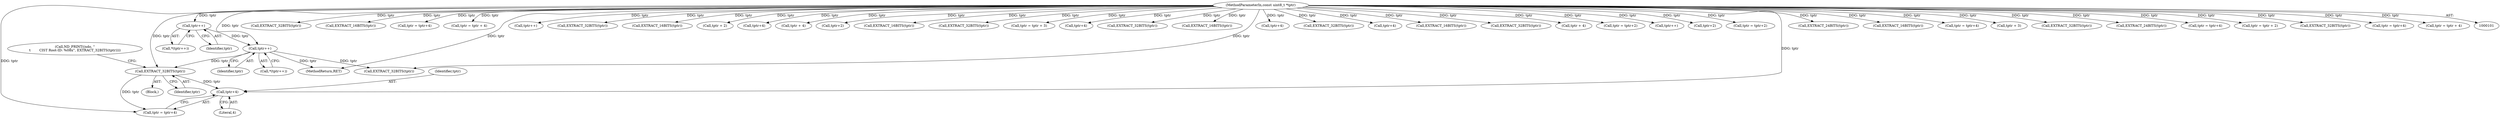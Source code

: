 digraph "0_tcpdump_b20e1639dbac84b3fcb393858521c13ad47a9d70@pointer" {
"1000159" [label="(Call,tptr+4)"];
"1000155" [label="(Call,EXTRACT_32BITS(tptr))"];
"1000122" [label="(Call,tptr++)"];
"1000117" [label="(Call,tptr++)"];
"1000103" [label="(MethodParameterIn,const uint8_t *tptr)"];
"1000224" [label="(Call,EXTRACT_32BITS(tptr))"];
"1000116" [label="(Call,*(tptr++))"];
"1000204" [label="(Call,EXTRACT_16BITS(tptr))"];
"1000227" [label="(Call,tptr = tptr+4)"];
"1000161" [label="(Literal,4)"];
"1000294" [label="(Call,tptr = tptr + 4)"];
"1000338" [label="(Call,EXTRACT_32BITS(tptr))"];
"1000156" [label="(Identifier,tptr)"];
"1000285" [label="(Call,tptr++)"];
"1000150" [label="(Call,ND_PRINT((ndo, \"\n\t        CIST Root-ID: %08x\", EXTRACT_32BITS(tptr))))"];
"1000420" [label="(Call,EXTRACT_32BITS(tptr))"];
"1000118" [label="(Identifier,tptr)"];
"1000123" [label="(Identifier,tptr)"];
"1000368" [label="(Call,EXTRACT_16BITS(tptr))"];
"1000195" [label="(Call,tptr + 2)"];
"1000342" [label="(Call,tptr+4)"];
"1000296" [label="(Call,tptr + 4)"];
"1000155" [label="(Call,EXTRACT_32BITS(tptr))"];
"1000354" [label="(Call,tptr+2)"];
"1000159" [label="(Call,tptr+4)"];
"1000191" [label="(Call,EXTRACT_16BITS(tptr))"];
"1000292" [label="(Call,EXTRACT_32BITS(tptr))"];
"1000315" [label="(Call,tptr = tptr + 3)"];
"1000171" [label="(Call,tptr+4)"];
"1000408" [label="(Call,EXTRACT_32BITS(tptr))"];
"1000214" [label="(Call,EXTRACT_16BITS(tptr))"];
"1000157" [label="(Call,tptr = tptr+4)"];
"1000183" [label="(Call,tptr+4)"];
"1000415" [label="(Call,EXTRACT_32BITS(tptr))"];
"1000229" [label="(Call,tptr+4)"];
"1000364" [label="(Call,EXTRACT_16BITS(tptr))"];
"1000402" [label="(Call,EXTRACT_32BITS(tptr))"];
"1000117" [label="(Call,tptr++)"];
"1000103" [label="(MethodParameterIn,const uint8_t *tptr)"];
"1000121" [label="(Call,*(tptr++))"];
"1000425" [label="(Call,tptr + 4)"];
"1000352" [label="(Call,tptr = tptr+2)"];
"1000242" [label="(Call,tptr++)"];
"1000373" [label="(Call,tptr+2)"];
"1000371" [label="(Call,tptr = tptr+2)"];
"1000456" [label="(MethodReturn,RET)"];
"1000153" [label="(Block,)"];
"1000312" [label="(Call,EXTRACT_24BITS(tptr))"];
"1000350" [label="(Call,EXTRACT_16BITS(tptr))"];
"1000340" [label="(Call,tptr = tptr+4)"];
"1000122" [label="(Call,tptr++)"];
"1000317" [label="(Call,tptr + 3)"];
"1000160" [label="(Identifier,tptr)"];
"1000179" [label="(Call,EXTRACT_32BITS(tptr))"];
"1000307" [label="(Call,EXTRACT_24BITS(tptr))"];
"1000181" [label="(Call,tptr = tptr+4)"];
"1000193" [label="(Call,tptr = tptr + 2)"];
"1000167" [label="(Call,EXTRACT_32BITS(tptr))"];
"1000169" [label="(Call,tptr = tptr+4)"];
"1000423" [label="(Call,tptr = tptr + 4)"];
"1000159" -> "1000157"  [label="AST: "];
"1000159" -> "1000161"  [label="CFG: "];
"1000160" -> "1000159"  [label="AST: "];
"1000161" -> "1000159"  [label="AST: "];
"1000157" -> "1000159"  [label="CFG: "];
"1000155" -> "1000159"  [label="DDG: tptr"];
"1000103" -> "1000159"  [label="DDG: tptr"];
"1000155" -> "1000153"  [label="AST: "];
"1000155" -> "1000156"  [label="CFG: "];
"1000156" -> "1000155"  [label="AST: "];
"1000150" -> "1000155"  [label="CFG: "];
"1000122" -> "1000155"  [label="DDG: tptr"];
"1000103" -> "1000155"  [label="DDG: tptr"];
"1000155" -> "1000157"  [label="DDG: tptr"];
"1000122" -> "1000121"  [label="AST: "];
"1000122" -> "1000123"  [label="CFG: "];
"1000123" -> "1000122"  [label="AST: "];
"1000121" -> "1000122"  [label="CFG: "];
"1000122" -> "1000456"  [label="DDG: tptr"];
"1000117" -> "1000122"  [label="DDG: tptr"];
"1000103" -> "1000122"  [label="DDG: tptr"];
"1000122" -> "1000338"  [label="DDG: tptr"];
"1000117" -> "1000116"  [label="AST: "];
"1000117" -> "1000118"  [label="CFG: "];
"1000118" -> "1000117"  [label="AST: "];
"1000116" -> "1000117"  [label="CFG: "];
"1000103" -> "1000117"  [label="DDG: tptr"];
"1000103" -> "1000101"  [label="AST: "];
"1000103" -> "1000456"  [label="DDG: tptr"];
"1000103" -> "1000157"  [label="DDG: tptr"];
"1000103" -> "1000167"  [label="DDG: tptr"];
"1000103" -> "1000169"  [label="DDG: tptr"];
"1000103" -> "1000171"  [label="DDG: tptr"];
"1000103" -> "1000179"  [label="DDG: tptr"];
"1000103" -> "1000181"  [label="DDG: tptr"];
"1000103" -> "1000183"  [label="DDG: tptr"];
"1000103" -> "1000191"  [label="DDG: tptr"];
"1000103" -> "1000193"  [label="DDG: tptr"];
"1000103" -> "1000195"  [label="DDG: tptr"];
"1000103" -> "1000204"  [label="DDG: tptr"];
"1000103" -> "1000214"  [label="DDG: tptr"];
"1000103" -> "1000224"  [label="DDG: tptr"];
"1000103" -> "1000227"  [label="DDG: tptr"];
"1000103" -> "1000229"  [label="DDG: tptr"];
"1000103" -> "1000242"  [label="DDG: tptr"];
"1000103" -> "1000285"  [label="DDG: tptr"];
"1000103" -> "1000292"  [label="DDG: tptr"];
"1000103" -> "1000294"  [label="DDG: tptr"];
"1000103" -> "1000296"  [label="DDG: tptr"];
"1000103" -> "1000307"  [label="DDG: tptr"];
"1000103" -> "1000312"  [label="DDG: tptr"];
"1000103" -> "1000315"  [label="DDG: tptr"];
"1000103" -> "1000317"  [label="DDG: tptr"];
"1000103" -> "1000338"  [label="DDG: tptr"];
"1000103" -> "1000340"  [label="DDG: tptr"];
"1000103" -> "1000342"  [label="DDG: tptr"];
"1000103" -> "1000350"  [label="DDG: tptr"];
"1000103" -> "1000352"  [label="DDG: tptr"];
"1000103" -> "1000354"  [label="DDG: tptr"];
"1000103" -> "1000364"  [label="DDG: tptr"];
"1000103" -> "1000368"  [label="DDG: tptr"];
"1000103" -> "1000371"  [label="DDG: tptr"];
"1000103" -> "1000373"  [label="DDG: tptr"];
"1000103" -> "1000402"  [label="DDG: tptr"];
"1000103" -> "1000408"  [label="DDG: tptr"];
"1000103" -> "1000415"  [label="DDG: tptr"];
"1000103" -> "1000420"  [label="DDG: tptr"];
"1000103" -> "1000423"  [label="DDG: tptr"];
"1000103" -> "1000425"  [label="DDG: tptr"];
}
